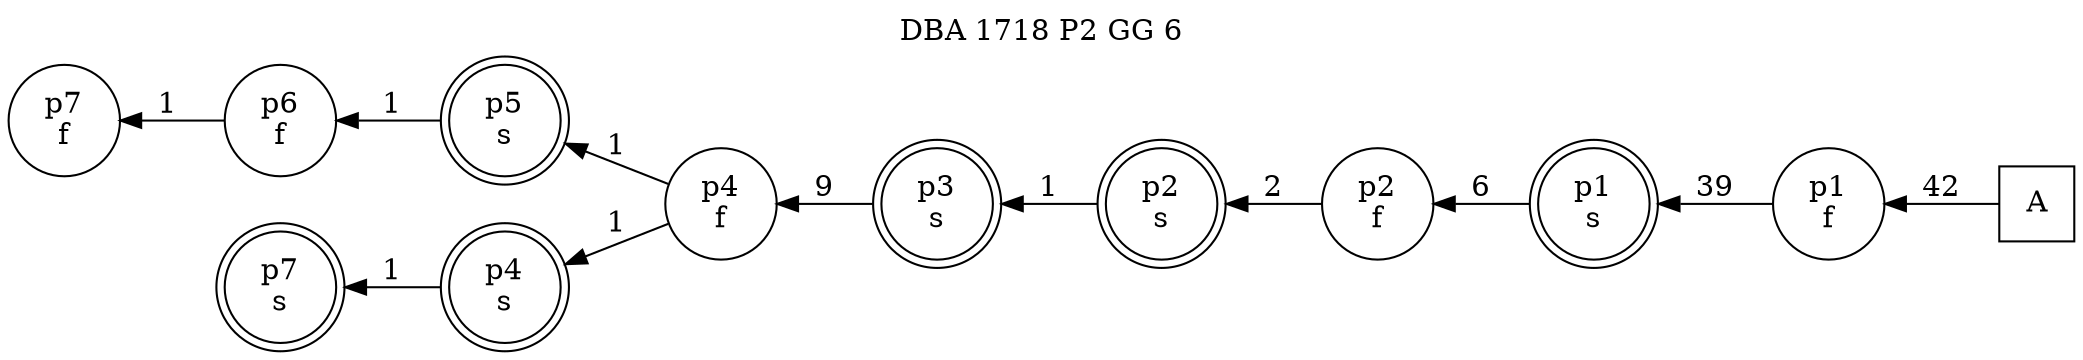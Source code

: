 digraph DBA_1718_P2_GG_6_GOOD {
labelloc="tl"
label= " DBA 1718 P2 GG 6 "
rankdir="RL";
"A" [shape="square" label="A"]
"p1_f" [shape="circle" label="p1
f"]
"p1_s" [shape="doublecircle" label="p1
s"]
"p2_f" [shape="circle" label="p2
f"]
"p2_s" [shape="doublecircle" label="p2
s"]
"p3_s" [shape="doublecircle" label="p3
s"]
"p4_f" [shape="circle" label="p4
f"]
"p5_s" [shape="doublecircle" label="p5
s"]
"p6_f" [shape="circle" label="p6
f"]
"p7_f" [shape="circle" label="p7
f"]
"p4_s" [shape="doublecircle" label="p4
s"]
"p7_s" [shape="doublecircle" label="p7
s"]
"A" -> "p1_f" [ label=42]
"p1_f" -> "p1_s" [ label=39]
"p1_s" -> "p2_f" [ label=6]
"p2_f" -> "p2_s" [ label=2]
"p2_s" -> "p3_s" [ label=1]
"p3_s" -> "p4_f" [ label=9]
"p4_f" -> "p5_s" [ label=1]
"p4_f" -> "p4_s" [ label=1]
"p5_s" -> "p6_f" [ label=1]
"p6_f" -> "p7_f" [ label=1]
"p4_s" -> "p7_s" [ label=1]
}
